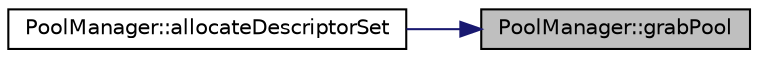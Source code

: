 digraph "PoolManager::grabPool"
{
 // LATEX_PDF_SIZE
  edge [fontname="Helvetica",fontsize="10",labelfontname="Helvetica",labelfontsize="10"];
  node [fontname="Helvetica",fontsize="10",shape=record];
  rankdir="RL";
  Node1 [label="PoolManager::grabPool",height=0.2,width=0.4,color="black", fillcolor="grey75", style="filled", fontcolor="black",tooltip="Returns a pool from free pools or creates a new one. Does not push the returned pool to used pools."];
  Node1 -> Node2 [dir="back",color="midnightblue",fontsize="10",style="solid",fontname="Helvetica"];
  Node2 [label="PoolManager::allocateDescriptorSet",height=0.2,width=0.4,color="black", fillcolor="white", style="filled",URL="$classPoolManager.html#ad373530a239dd87ce078864a710561b0",tooltip="Allocates a descriptor set from the pool"];
}
